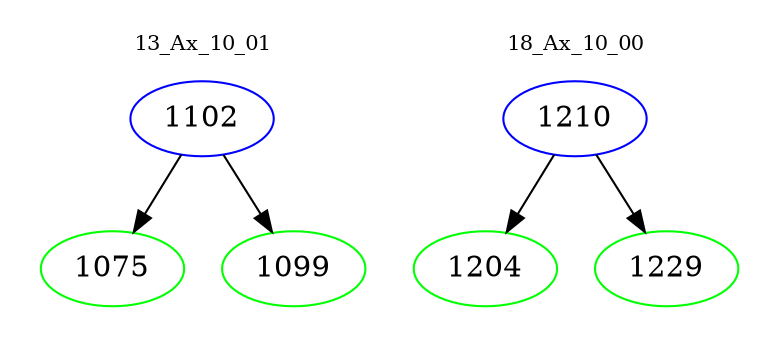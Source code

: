 digraph{
subgraph cluster_0 {
color = white
label = "13_Ax_10_01";
fontsize=10;
T0_1102 [label="1102", color="blue"]
T0_1102 -> T0_1075 [color="black"]
T0_1075 [label="1075", color="green"]
T0_1102 -> T0_1099 [color="black"]
T0_1099 [label="1099", color="green"]
}
subgraph cluster_1 {
color = white
label = "18_Ax_10_00";
fontsize=10;
T1_1210 [label="1210", color="blue"]
T1_1210 -> T1_1204 [color="black"]
T1_1204 [label="1204", color="green"]
T1_1210 -> T1_1229 [color="black"]
T1_1229 [label="1229", color="green"]
}
}

